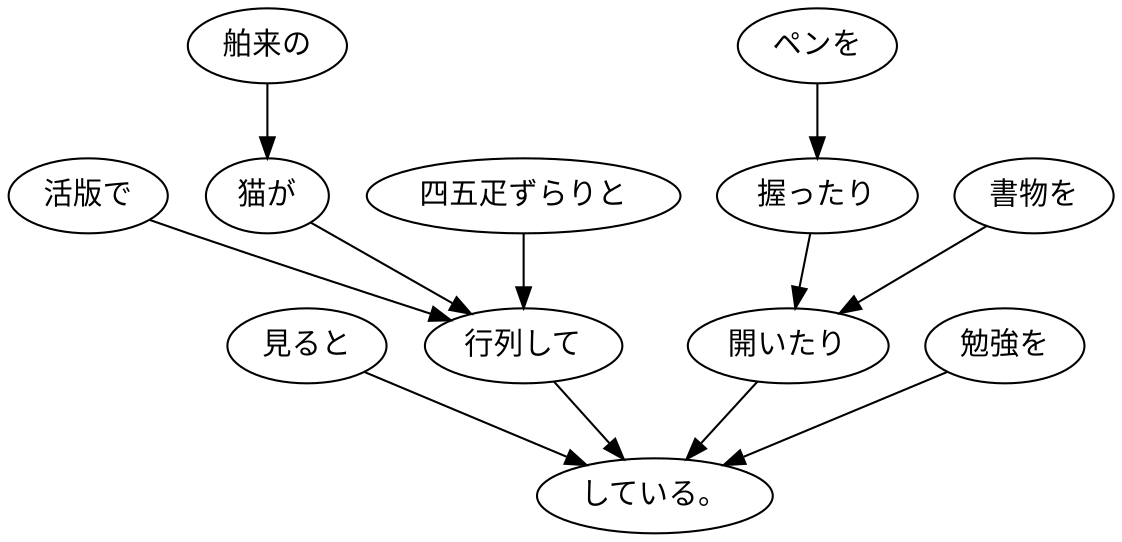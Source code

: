 digraph graph372 {
	node0 [label="見ると"];
	node1 [label="活版で"];
	node2 [label="舶来の"];
	node3 [label="猫が"];
	node4 [label="四五疋ずらりと"];
	node5 [label="行列して"];
	node6 [label="ペンを"];
	node7 [label="握ったり"];
	node8 [label="書物を"];
	node9 [label="開いたり"];
	node10 [label="勉強を"];
	node11 [label="している。"];
	node0 -> node11;
	node1 -> node5;
	node2 -> node3;
	node3 -> node5;
	node4 -> node5;
	node5 -> node11;
	node6 -> node7;
	node7 -> node9;
	node8 -> node9;
	node9 -> node11;
	node10 -> node11;
}
